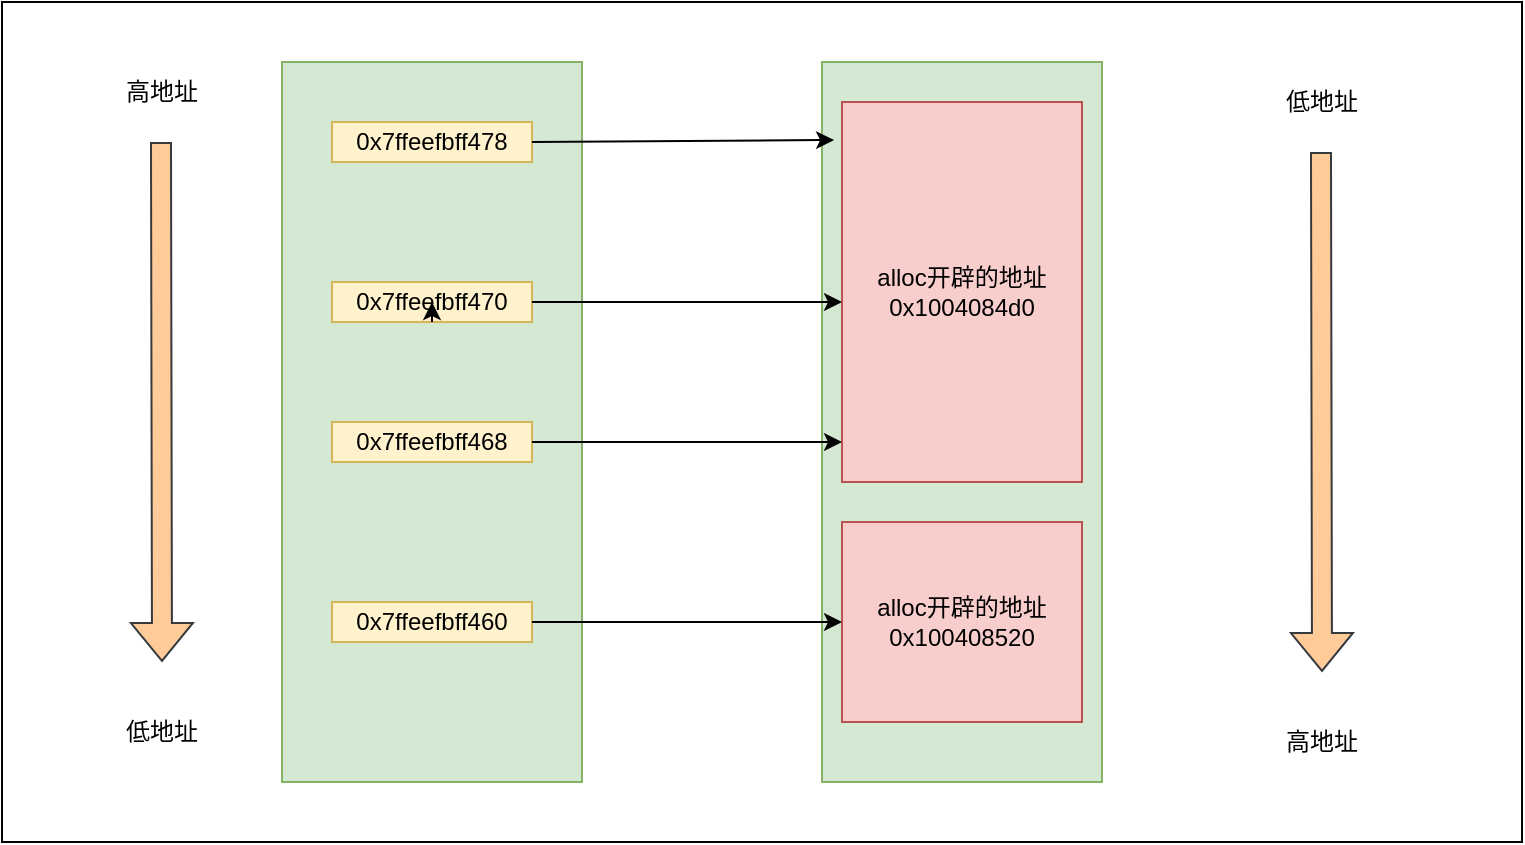 <mxfile version="16.4.5" type="github">
  <diagram id="wfhhCgJ-DIgdQV_FpO53" name="Page-1">
    <mxGraphModel dx="1508" dy="734" grid="1" gridSize="10" guides="1" tooltips="1" connect="1" arrows="1" fold="1" page="1" pageScale="1" pageWidth="827" pageHeight="1169" math="0" shadow="0">
      <root>
        <mxCell id="0" />
        <mxCell id="1" parent="0" />
        <mxCell id="DccOnR9IO_GhLeHh0KV9-33" value="" style="rounded=0;whiteSpace=wrap;html=1;" vertex="1" parent="1">
          <mxGeometry x="-40" y="50" width="760" height="420" as="geometry" />
        </mxCell>
        <mxCell id="DccOnR9IO_GhLeHh0KV9-15" value="" style="rounded=0;whiteSpace=wrap;html=1;fillColor=#d5e8d4;strokeColor=#82b366;" vertex="1" parent="1">
          <mxGeometry x="370" y="80" width="140" height="360" as="geometry" />
        </mxCell>
        <mxCell id="DccOnR9IO_GhLeHh0KV9-1" value="" style="rounded=0;whiteSpace=wrap;html=1;fillColor=#d5e8d4;strokeColor=#82b366;" vertex="1" parent="1">
          <mxGeometry x="100" y="80" width="150" height="360" as="geometry" />
        </mxCell>
        <mxCell id="DccOnR9IO_GhLeHh0KV9-2" value="Text" style="text;html=1;strokeColor=none;fillColor=none;align=center;verticalAlign=middle;whiteSpace=wrap;rounded=0;" vertex="1" parent="1">
          <mxGeometry x="380" y="360" width="60" height="30" as="geometry" />
        </mxCell>
        <mxCell id="DccOnR9IO_GhLeHh0KV9-3" value="0x7ffeefbff478" style="rounded=0;whiteSpace=wrap;html=1;fillColor=#fff2cc;strokeColor=#d6b656;" vertex="1" parent="1">
          <mxGeometry x="125" y="110" width="100" height="20" as="geometry" />
        </mxCell>
        <mxCell id="DccOnR9IO_GhLeHh0KV9-4" value="" style="endArrow=classic;html=1;rounded=0;entryX=-0.033;entryY=0.1;entryDx=0;entryDy=0;entryPerimeter=0;exitX=1;exitY=0.5;exitDx=0;exitDy=0;" edge="1" parent="1" source="DccOnR9IO_GhLeHh0KV9-3" target="DccOnR9IO_GhLeHh0KV9-16">
          <mxGeometry width="50" height="50" relative="1" as="geometry">
            <mxPoint x="230" y="119" as="sourcePoint" />
            <mxPoint x="380" y="125" as="targetPoint" />
          </mxGeometry>
        </mxCell>
        <mxCell id="DccOnR9IO_GhLeHh0KV9-5" value="" style="shape=flexArrow;endArrow=classic;html=1;rounded=0;fillColor=#ffcc99;strokeColor=#36393d;" edge="1" parent="1">
          <mxGeometry width="50" height="50" relative="1" as="geometry">
            <mxPoint x="39.5" y="120" as="sourcePoint" />
            <mxPoint x="40" y="380" as="targetPoint" />
          </mxGeometry>
        </mxCell>
        <mxCell id="DccOnR9IO_GhLeHh0KV9-6" value="0x7ffeefbff470" style="rounded=0;whiteSpace=wrap;html=1;fillColor=#fff2cc;strokeColor=#d6b656;" vertex="1" parent="1">
          <mxGeometry x="125" y="190" width="100" height="20" as="geometry" />
        </mxCell>
        <mxCell id="DccOnR9IO_GhLeHh0KV9-9" value="0x7ffeefbff468" style="rounded=0;whiteSpace=wrap;html=1;fillColor=#fff2cc;strokeColor=#d6b656;" vertex="1" parent="1">
          <mxGeometry x="125" y="260" width="100" height="20" as="geometry" />
        </mxCell>
        <mxCell id="DccOnR9IO_GhLeHh0KV9-10" value="0x7ffeefbff460" style="rounded=0;whiteSpace=wrap;html=1;fillColor=#fff2cc;strokeColor=#d6b656;" vertex="1" parent="1">
          <mxGeometry x="125" y="350" width="100" height="20" as="geometry" />
        </mxCell>
        <mxCell id="DccOnR9IO_GhLeHh0KV9-12" value="高地址" style="text;html=1;strokeColor=none;fillColor=none;align=center;verticalAlign=middle;whiteSpace=wrap;rounded=0;" vertex="1" parent="1">
          <mxGeometry x="10" y="80" width="60" height="30" as="geometry" />
        </mxCell>
        <mxCell id="DccOnR9IO_GhLeHh0KV9-14" style="edgeStyle=orthogonalEdgeStyle;rounded=0;orthogonalLoop=1;jettySize=auto;html=1;exitX=0.5;exitY=1;exitDx=0;exitDy=0;entryX=0.5;entryY=0.5;entryDx=0;entryDy=0;entryPerimeter=0;" edge="1" parent="1" source="DccOnR9IO_GhLeHh0KV9-6" target="DccOnR9IO_GhLeHh0KV9-6">
          <mxGeometry relative="1" as="geometry" />
        </mxCell>
        <mxCell id="DccOnR9IO_GhLeHh0KV9-16" value="alloc开辟的地址&lt;br&gt;0x1004084d0" style="rounded=0;whiteSpace=wrap;html=1;fillColor=#f8cecc;strokeColor=#b85450;" vertex="1" parent="1">
          <mxGeometry x="380" y="100" width="120" height="190" as="geometry" />
        </mxCell>
        <mxCell id="DccOnR9IO_GhLeHh0KV9-17" value="alloc开辟的地址&lt;br&gt;0x100408520" style="rounded=0;whiteSpace=wrap;html=1;fillColor=#f8cecc;strokeColor=#b85450;" vertex="1" parent="1">
          <mxGeometry x="380" y="310" width="120" height="100" as="geometry" />
        </mxCell>
        <mxCell id="DccOnR9IO_GhLeHh0KV9-23" value="" style="endArrow=classic;html=1;rounded=0;exitX=1;exitY=0.5;exitDx=0;exitDy=0;" edge="1" parent="1" source="DccOnR9IO_GhLeHh0KV9-6">
          <mxGeometry width="50" height="50" relative="1" as="geometry">
            <mxPoint x="170" y="390" as="sourcePoint" />
            <mxPoint x="380" y="200" as="targetPoint" />
          </mxGeometry>
        </mxCell>
        <mxCell id="DccOnR9IO_GhLeHh0KV9-24" value="" style="endArrow=classic;html=1;rounded=0;exitX=1;exitY=0.5;exitDx=0;exitDy=0;" edge="1" parent="1" source="DccOnR9IO_GhLeHh0KV9-9">
          <mxGeometry width="50" height="50" relative="1" as="geometry">
            <mxPoint x="170" y="390" as="sourcePoint" />
            <mxPoint x="380" y="270" as="targetPoint" />
          </mxGeometry>
        </mxCell>
        <mxCell id="DccOnR9IO_GhLeHh0KV9-25" value="" style="endArrow=classic;html=1;rounded=0;entryX=0;entryY=0.5;entryDx=0;entryDy=0;exitX=1;exitY=0.5;exitDx=0;exitDy=0;" edge="1" parent="1" source="DccOnR9IO_GhLeHh0KV9-10" target="DccOnR9IO_GhLeHh0KV9-17">
          <mxGeometry width="50" height="50" relative="1" as="geometry">
            <mxPoint x="170" y="390" as="sourcePoint" />
            <mxPoint x="220" y="340" as="targetPoint" />
          </mxGeometry>
        </mxCell>
        <mxCell id="DccOnR9IO_GhLeHh0KV9-26" value="低地址" style="text;html=1;strokeColor=none;fillColor=none;align=center;verticalAlign=middle;whiteSpace=wrap;rounded=0;" vertex="1" parent="1">
          <mxGeometry x="10" y="400" width="60" height="30" as="geometry" />
        </mxCell>
        <mxCell id="DccOnR9IO_GhLeHh0KV9-29" value="低地址" style="text;html=1;strokeColor=none;fillColor=none;align=center;verticalAlign=middle;whiteSpace=wrap;rounded=0;" vertex="1" parent="1">
          <mxGeometry x="590" y="85" width="60" height="30" as="geometry" />
        </mxCell>
        <mxCell id="DccOnR9IO_GhLeHh0KV9-30" value="" style="shape=flexArrow;endArrow=classic;html=1;rounded=0;fillColor=#ffcc99;strokeColor=#36393d;" edge="1" parent="1">
          <mxGeometry width="50" height="50" relative="1" as="geometry">
            <mxPoint x="619.5" y="125" as="sourcePoint" />
            <mxPoint x="620" y="385" as="targetPoint" />
          </mxGeometry>
        </mxCell>
        <mxCell id="DccOnR9IO_GhLeHh0KV9-31" value="高地址" style="text;html=1;strokeColor=none;fillColor=none;align=center;verticalAlign=middle;whiteSpace=wrap;rounded=0;" vertex="1" parent="1">
          <mxGeometry x="590" y="405" width="60" height="30" as="geometry" />
        </mxCell>
      </root>
    </mxGraphModel>
  </diagram>
</mxfile>
